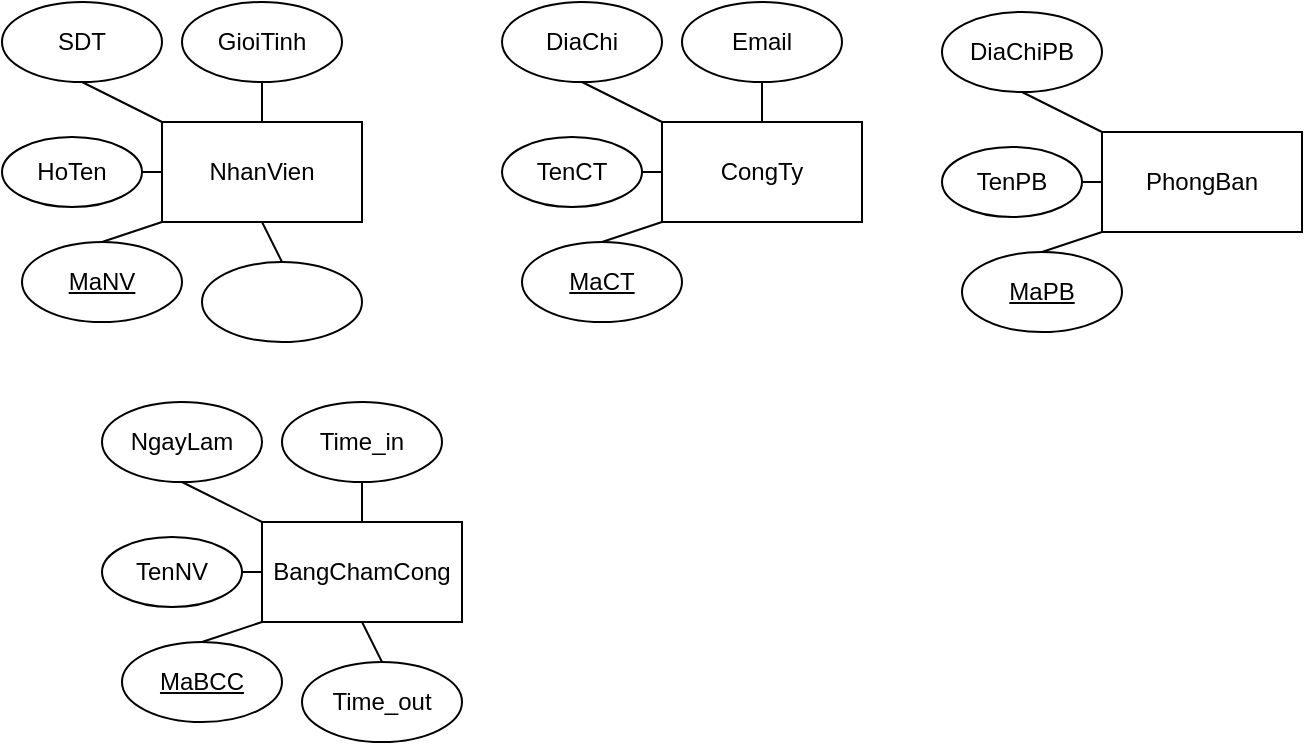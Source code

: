 <mxfile version="26.2.9" pages="2">
  <diagram name="Trang-1" id="7et00IJPyykRwGStqNOX">
    <mxGraphModel dx="381" dy="375" grid="1" gridSize="10" guides="1" tooltips="1" connect="1" arrows="1" fold="1" page="1" pageScale="1" pageWidth="1169" pageHeight="827" math="0" shadow="0">
      <root>
        <mxCell id="0" />
        <mxCell id="1" parent="0" />
        <mxCell id="NXFoykUeZxpfGxxU2qMb-1" value="NhanVien" style="rounded=0;whiteSpace=wrap;html=1;" vertex="1" parent="1">
          <mxGeometry x="90" y="80" width="100" height="50" as="geometry" />
        </mxCell>
        <mxCell id="NXFoykUeZxpfGxxU2qMb-2" value="" style="endArrow=none;html=1;rounded=0;entryX=0;entryY=1;entryDx=0;entryDy=0;exitX=0.5;exitY=0;exitDx=0;exitDy=0;" edge="1" parent="1" source="NXFoykUeZxpfGxxU2qMb-3" target="NXFoykUeZxpfGxxU2qMb-1">
          <mxGeometry width="50" height="50" relative="1" as="geometry">
            <mxPoint x="50" y="160" as="sourcePoint" />
            <mxPoint x="190" y="120" as="targetPoint" />
          </mxGeometry>
        </mxCell>
        <mxCell id="NXFoykUeZxpfGxxU2qMb-3" value="&lt;u&gt;MaNV&lt;/u&gt;" style="ellipse;whiteSpace=wrap;html=1;" vertex="1" parent="1">
          <mxGeometry x="20" y="140" width="80" height="40" as="geometry" />
        </mxCell>
        <mxCell id="NXFoykUeZxpfGxxU2qMb-4" value="" style="endArrow=none;html=1;rounded=0;exitX=0;exitY=0.5;exitDx=0;exitDy=0;" edge="1" parent="1" source="NXFoykUeZxpfGxxU2qMb-1" target="NXFoykUeZxpfGxxU2qMb-5">
          <mxGeometry width="50" height="50" relative="1" as="geometry">
            <mxPoint x="140" y="170" as="sourcePoint" />
            <mxPoint x="60" y="105" as="targetPoint" />
          </mxGeometry>
        </mxCell>
        <mxCell id="NXFoykUeZxpfGxxU2qMb-5" value="HoTen" style="ellipse;whiteSpace=wrap;html=1;" vertex="1" parent="1">
          <mxGeometry x="10" y="87.5" width="70" height="35" as="geometry" />
        </mxCell>
        <mxCell id="NXFoykUeZxpfGxxU2qMb-6" value="" style="endArrow=none;html=1;rounded=0;entryX=0;entryY=0;entryDx=0;entryDy=0;exitX=0.5;exitY=1;exitDx=0;exitDy=0;" edge="1" parent="1" source="NXFoykUeZxpfGxxU2qMb-7" target="NXFoykUeZxpfGxxU2qMb-1">
          <mxGeometry width="50" height="50" relative="1" as="geometry">
            <mxPoint x="60" y="60" as="sourcePoint" />
            <mxPoint x="190" y="120" as="targetPoint" />
          </mxGeometry>
        </mxCell>
        <mxCell id="NXFoykUeZxpfGxxU2qMb-7" value="SDT" style="ellipse;whiteSpace=wrap;html=1;" vertex="1" parent="1">
          <mxGeometry x="10" y="20" width="80" height="40" as="geometry" />
        </mxCell>
        <mxCell id="NXFoykUeZxpfGxxU2qMb-8" value="" style="endArrow=none;html=1;rounded=0;exitX=0.5;exitY=0;exitDx=0;exitDy=0;entryX=0.5;entryY=1;entryDx=0;entryDy=0;" edge="1" parent="1" source="NXFoykUeZxpfGxxU2qMb-1" target="NXFoykUeZxpfGxxU2qMb-10">
          <mxGeometry width="50" height="50" relative="1" as="geometry">
            <mxPoint x="140" y="170" as="sourcePoint" />
            <mxPoint x="144" y="60" as="targetPoint" />
          </mxGeometry>
        </mxCell>
        <mxCell id="NXFoykUeZxpfGxxU2qMb-10" value="GioiTinh" style="ellipse;whiteSpace=wrap;html=1;" vertex="1" parent="1">
          <mxGeometry x="100" y="20" width="80" height="40" as="geometry" />
        </mxCell>
        <mxCell id="NXFoykUeZxpfGxxU2qMb-11" value="" style="ellipse;whiteSpace=wrap;html=1;" vertex="1" parent="1">
          <mxGeometry x="110" y="150" width="80" height="40" as="geometry" />
        </mxCell>
        <mxCell id="NXFoykUeZxpfGxxU2qMb-12" value="" style="endArrow=none;html=1;rounded=0;entryX=0.5;entryY=1;entryDx=0;entryDy=0;exitX=0.5;exitY=0;exitDx=0;exitDy=0;" edge="1" parent="1" source="NXFoykUeZxpfGxxU2qMb-11" target="NXFoykUeZxpfGxxU2qMb-1">
          <mxGeometry width="50" height="50" relative="1" as="geometry">
            <mxPoint x="140" y="170" as="sourcePoint" />
            <mxPoint x="190" y="120" as="targetPoint" />
          </mxGeometry>
        </mxCell>
        <mxCell id="NXFoykUeZxpfGxxU2qMb-13" value="CongTy" style="rounded=0;whiteSpace=wrap;html=1;" vertex="1" parent="1">
          <mxGeometry x="340" y="80" width="100" height="50" as="geometry" />
        </mxCell>
        <mxCell id="NXFoykUeZxpfGxxU2qMb-14" value="" style="endArrow=none;html=1;rounded=0;entryX=0;entryY=1;entryDx=0;entryDy=0;exitX=0.5;exitY=0;exitDx=0;exitDy=0;" edge="1" source="NXFoykUeZxpfGxxU2qMb-15" target="NXFoykUeZxpfGxxU2qMb-13" parent="1">
          <mxGeometry width="50" height="50" relative="1" as="geometry">
            <mxPoint x="300" y="160" as="sourcePoint" />
            <mxPoint x="440" y="120" as="targetPoint" />
          </mxGeometry>
        </mxCell>
        <mxCell id="NXFoykUeZxpfGxxU2qMb-15" value="&lt;u&gt;MaCT&lt;/u&gt;" style="ellipse;whiteSpace=wrap;html=1;" vertex="1" parent="1">
          <mxGeometry x="270" y="140" width="80" height="40" as="geometry" />
        </mxCell>
        <mxCell id="NXFoykUeZxpfGxxU2qMb-16" value="" style="endArrow=none;html=1;rounded=0;exitX=0;exitY=0.5;exitDx=0;exitDy=0;" edge="1" source="NXFoykUeZxpfGxxU2qMb-13" target="NXFoykUeZxpfGxxU2qMb-17" parent="1">
          <mxGeometry width="50" height="50" relative="1" as="geometry">
            <mxPoint x="390" y="170" as="sourcePoint" />
            <mxPoint x="310" y="105" as="targetPoint" />
          </mxGeometry>
        </mxCell>
        <mxCell id="NXFoykUeZxpfGxxU2qMb-17" value="TenCT" style="ellipse;whiteSpace=wrap;html=1;" vertex="1" parent="1">
          <mxGeometry x="260" y="87.5" width="70" height="35" as="geometry" />
        </mxCell>
        <mxCell id="NXFoykUeZxpfGxxU2qMb-18" value="" style="endArrow=none;html=1;rounded=0;entryX=0;entryY=0;entryDx=0;entryDy=0;exitX=0.5;exitY=1;exitDx=0;exitDy=0;" edge="1" source="NXFoykUeZxpfGxxU2qMb-19" target="NXFoykUeZxpfGxxU2qMb-13" parent="1">
          <mxGeometry width="50" height="50" relative="1" as="geometry">
            <mxPoint x="310" y="60" as="sourcePoint" />
            <mxPoint x="440" y="120" as="targetPoint" />
          </mxGeometry>
        </mxCell>
        <mxCell id="NXFoykUeZxpfGxxU2qMb-19" value="DiaChi" style="ellipse;whiteSpace=wrap;html=1;" vertex="1" parent="1">
          <mxGeometry x="260" y="20" width="80" height="40" as="geometry" />
        </mxCell>
        <mxCell id="NXFoykUeZxpfGxxU2qMb-20" value="" style="endArrow=none;html=1;rounded=0;exitX=0.5;exitY=0;exitDx=0;exitDy=0;entryX=0.5;entryY=1;entryDx=0;entryDy=0;" edge="1" source="NXFoykUeZxpfGxxU2qMb-13" target="NXFoykUeZxpfGxxU2qMb-21" parent="1">
          <mxGeometry width="50" height="50" relative="1" as="geometry">
            <mxPoint x="390" y="170" as="sourcePoint" />
            <mxPoint x="394" y="60" as="targetPoint" />
          </mxGeometry>
        </mxCell>
        <mxCell id="NXFoykUeZxpfGxxU2qMb-21" value="Email" style="ellipse;whiteSpace=wrap;html=1;" vertex="1" parent="1">
          <mxGeometry x="350" y="20" width="80" height="40" as="geometry" />
        </mxCell>
        <mxCell id="NXFoykUeZxpfGxxU2qMb-24" value="PhongBan" style="rounded=0;whiteSpace=wrap;html=1;" vertex="1" parent="1">
          <mxGeometry x="560" y="85" width="100" height="50" as="geometry" />
        </mxCell>
        <mxCell id="NXFoykUeZxpfGxxU2qMb-25" value="" style="endArrow=none;html=1;rounded=0;entryX=0;entryY=1;entryDx=0;entryDy=0;exitX=0.5;exitY=0;exitDx=0;exitDy=0;" edge="1" source="NXFoykUeZxpfGxxU2qMb-26" target="NXFoykUeZxpfGxxU2qMb-24" parent="1">
          <mxGeometry width="50" height="50" relative="1" as="geometry">
            <mxPoint x="520" y="165" as="sourcePoint" />
            <mxPoint x="660" y="125" as="targetPoint" />
          </mxGeometry>
        </mxCell>
        <mxCell id="NXFoykUeZxpfGxxU2qMb-26" value="&lt;u&gt;MaPB&lt;/u&gt;" style="ellipse;whiteSpace=wrap;html=1;" vertex="1" parent="1">
          <mxGeometry x="490" y="145" width="80" height="40" as="geometry" />
        </mxCell>
        <mxCell id="NXFoykUeZxpfGxxU2qMb-27" value="" style="endArrow=none;html=1;rounded=0;exitX=0;exitY=0.5;exitDx=0;exitDy=0;" edge="1" source="NXFoykUeZxpfGxxU2qMb-24" target="NXFoykUeZxpfGxxU2qMb-28" parent="1">
          <mxGeometry width="50" height="50" relative="1" as="geometry">
            <mxPoint x="610" y="175" as="sourcePoint" />
            <mxPoint x="530" y="110" as="targetPoint" />
          </mxGeometry>
        </mxCell>
        <mxCell id="NXFoykUeZxpfGxxU2qMb-28" value="TenPB" style="ellipse;whiteSpace=wrap;html=1;" vertex="1" parent="1">
          <mxGeometry x="480" y="92.5" width="70" height="35" as="geometry" />
        </mxCell>
        <mxCell id="NXFoykUeZxpfGxxU2qMb-29" value="" style="endArrow=none;html=1;rounded=0;entryX=0;entryY=0;entryDx=0;entryDy=0;exitX=0.5;exitY=1;exitDx=0;exitDy=0;" edge="1" source="NXFoykUeZxpfGxxU2qMb-30" target="NXFoykUeZxpfGxxU2qMb-24" parent="1">
          <mxGeometry width="50" height="50" relative="1" as="geometry">
            <mxPoint x="530" y="65" as="sourcePoint" />
            <mxPoint x="660" y="125" as="targetPoint" />
          </mxGeometry>
        </mxCell>
        <mxCell id="NXFoykUeZxpfGxxU2qMb-30" value="DiaChiPB" style="ellipse;whiteSpace=wrap;html=1;" vertex="1" parent="1">
          <mxGeometry x="480" y="25" width="80" height="40" as="geometry" />
        </mxCell>
        <mxCell id="NXFoykUeZxpfGxxU2qMb-33" value="BangChamCong" style="rounded=0;whiteSpace=wrap;html=1;" vertex="1" parent="1">
          <mxGeometry x="140" y="280" width="100" height="50" as="geometry" />
        </mxCell>
        <mxCell id="NXFoykUeZxpfGxxU2qMb-34" value="" style="endArrow=none;html=1;rounded=0;entryX=0;entryY=1;entryDx=0;entryDy=0;exitX=0.5;exitY=0;exitDx=0;exitDy=0;" edge="1" source="NXFoykUeZxpfGxxU2qMb-35" target="NXFoykUeZxpfGxxU2qMb-33" parent="1">
          <mxGeometry width="50" height="50" relative="1" as="geometry">
            <mxPoint x="100" y="360" as="sourcePoint" />
            <mxPoint x="240" y="320" as="targetPoint" />
          </mxGeometry>
        </mxCell>
        <mxCell id="NXFoykUeZxpfGxxU2qMb-35" value="&lt;u&gt;MaBCC&lt;/u&gt;" style="ellipse;whiteSpace=wrap;html=1;" vertex="1" parent="1">
          <mxGeometry x="70" y="340" width="80" height="40" as="geometry" />
        </mxCell>
        <mxCell id="NXFoykUeZxpfGxxU2qMb-36" value="" style="endArrow=none;html=1;rounded=0;exitX=0;exitY=0.5;exitDx=0;exitDy=0;" edge="1" source="NXFoykUeZxpfGxxU2qMb-33" target="NXFoykUeZxpfGxxU2qMb-37" parent="1">
          <mxGeometry width="50" height="50" relative="1" as="geometry">
            <mxPoint x="190" y="370" as="sourcePoint" />
            <mxPoint x="110" y="305" as="targetPoint" />
          </mxGeometry>
        </mxCell>
        <mxCell id="NXFoykUeZxpfGxxU2qMb-37" value="TenNV" style="ellipse;whiteSpace=wrap;html=1;" vertex="1" parent="1">
          <mxGeometry x="60" y="287.5" width="70" height="35" as="geometry" />
        </mxCell>
        <mxCell id="NXFoykUeZxpfGxxU2qMb-38" value="" style="endArrow=none;html=1;rounded=0;entryX=0;entryY=0;entryDx=0;entryDy=0;exitX=0.5;exitY=1;exitDx=0;exitDy=0;" edge="1" source="NXFoykUeZxpfGxxU2qMb-39" target="NXFoykUeZxpfGxxU2qMb-33" parent="1">
          <mxGeometry width="50" height="50" relative="1" as="geometry">
            <mxPoint x="110" y="260" as="sourcePoint" />
            <mxPoint x="240" y="320" as="targetPoint" />
          </mxGeometry>
        </mxCell>
        <mxCell id="NXFoykUeZxpfGxxU2qMb-39" value="NgayLam" style="ellipse;whiteSpace=wrap;html=1;" vertex="1" parent="1">
          <mxGeometry x="60" y="220" width="80" height="40" as="geometry" />
        </mxCell>
        <mxCell id="NXFoykUeZxpfGxxU2qMb-40" value="" style="endArrow=none;html=1;rounded=0;exitX=0.5;exitY=0;exitDx=0;exitDy=0;entryX=0.5;entryY=1;entryDx=0;entryDy=0;" edge="1" source="NXFoykUeZxpfGxxU2qMb-33" target="NXFoykUeZxpfGxxU2qMb-41" parent="1">
          <mxGeometry width="50" height="50" relative="1" as="geometry">
            <mxPoint x="190" y="370" as="sourcePoint" />
            <mxPoint x="194" y="260" as="targetPoint" />
          </mxGeometry>
        </mxCell>
        <mxCell id="NXFoykUeZxpfGxxU2qMb-41" value="Time_in" style="ellipse;whiteSpace=wrap;html=1;" vertex="1" parent="1">
          <mxGeometry x="150" y="220" width="80" height="40" as="geometry" />
        </mxCell>
        <mxCell id="NXFoykUeZxpfGxxU2qMb-42" value="Time_out" style="ellipse;whiteSpace=wrap;html=1;" vertex="1" parent="1">
          <mxGeometry x="160" y="350" width="80" height="40" as="geometry" />
        </mxCell>
        <mxCell id="NXFoykUeZxpfGxxU2qMb-43" value="" style="endArrow=none;html=1;rounded=0;entryX=0.5;entryY=1;entryDx=0;entryDy=0;exitX=0.5;exitY=0;exitDx=0;exitDy=0;" edge="1" source="NXFoykUeZxpfGxxU2qMb-42" target="NXFoykUeZxpfGxxU2qMb-33" parent="1">
          <mxGeometry width="50" height="50" relative="1" as="geometry">
            <mxPoint x="190" y="370" as="sourcePoint" />
            <mxPoint x="240" y="320" as="targetPoint" />
          </mxGeometry>
        </mxCell>
      </root>
    </mxGraphModel>
  </diagram>
  <diagram id="JMGNxbEtxx1bysPvsZxZ" name="Trang-2">
    <mxGraphModel grid="1" page="1" gridSize="10" guides="1" tooltips="1" connect="1" arrows="1" fold="1" pageScale="1" pageWidth="1169" pageHeight="827" math="0" shadow="0">
      <root>
        <mxCell id="0" />
        <mxCell id="1" parent="0" />
        <mxCell id="pLH9TjfWcigbwT6SwB4h-11" value="&lt;font style=&quot;vertical-align: inherit;&quot;&gt;&lt;font style=&quot;vertical-align: inherit;&quot;&gt;Nhân viên&lt;/font&gt;&lt;/font&gt;" style="shape=table;startSize=30;container=1;collapsible=1;childLayout=tableLayout;fixedRows=1;rowLines=0;fontStyle=1;align=center;resizeLast=1;html=1;" vertex="1" parent="1">
          <mxGeometry x="190" y="120" width="180" height="150" as="geometry" />
        </mxCell>
        <mxCell id="pLH9TjfWcigbwT6SwB4h-12" value="" style="shape=tableRow;horizontal=0;startSize=0;swimlaneHead=0;swimlaneBody=0;fillColor=none;collapsible=0;dropTarget=0;points=[[0,0.5],[1,0.5]];portConstraint=eastwest;top=0;left=0;right=0;bottom=1;" vertex="1" parent="pLH9TjfWcigbwT6SwB4h-11">
          <mxGeometry y="30" width="180" height="30" as="geometry" />
        </mxCell>
        <mxCell id="pLH9TjfWcigbwT6SwB4h-13" value="PK" style="shape=partialRectangle;connectable=0;fillColor=none;top=0;left=0;bottom=0;right=0;fontStyle=1;overflow=hidden;whiteSpace=wrap;html=1;" vertex="1" parent="pLH9TjfWcigbwT6SwB4h-12">
          <mxGeometry width="30" height="30" as="geometry">
            <mxRectangle width="30" height="30" as="alternateBounds" />
          </mxGeometry>
        </mxCell>
        <mxCell id="pLH9TjfWcigbwT6SwB4h-14" value="&lt;font style=&quot;vertical-align: inherit;&quot;&gt;&lt;font style=&quot;vertical-align: inherit;&quot;&gt;&amp;nbsp;Mã NV&lt;/font&gt;&lt;/font&gt;" style="shape=partialRectangle;connectable=0;fillColor=none;top=0;left=0;bottom=0;right=0;align=left;spacingLeft=6;fontStyle=5;overflow=hidden;whiteSpace=wrap;html=1;" vertex="1" parent="pLH9TjfWcigbwT6SwB4h-12">
          <mxGeometry x="30" width="150" height="30" as="geometry">
            <mxRectangle width="150" height="30" as="alternateBounds" />
          </mxGeometry>
        </mxCell>
        <mxCell id="pLH9TjfWcigbwT6SwB4h-15" value="" style="shape=tableRow;horizontal=0;startSize=0;swimlaneHead=0;swimlaneBody=0;fillColor=none;collapsible=0;dropTarget=0;points=[[0,0.5],[1,0.5]];portConstraint=eastwest;top=0;left=0;right=0;bottom=0;" vertex="1" parent="pLH9TjfWcigbwT6SwB4h-11">
          <mxGeometry y="60" width="180" height="30" as="geometry" />
        </mxCell>
        <mxCell id="pLH9TjfWcigbwT6SwB4h-16" value="" style="shape=partialRectangle;connectable=0;fillColor=none;top=0;left=0;bottom=0;right=0;editable=1;overflow=hidden;whiteSpace=wrap;html=1;" vertex="1" parent="pLH9TjfWcigbwT6SwB4h-15">
          <mxGeometry width="30" height="30" as="geometry">
            <mxRectangle width="30" height="30" as="alternateBounds" />
          </mxGeometry>
        </mxCell>
        <mxCell id="pLH9TjfWcigbwT6SwB4h-17" value="&lt;font style=&quot;vertical-align: inherit;&quot;&gt;&lt;font style=&quot;vertical-align: inherit;&quot;&gt;Tên NV&lt;/font&gt;&lt;/font&gt;" style="shape=partialRectangle;connectable=0;fillColor=none;top=0;left=0;bottom=0;right=0;align=left;spacingLeft=6;overflow=hidden;whiteSpace=wrap;html=1;" vertex="1" parent="pLH9TjfWcigbwT6SwB4h-15">
          <mxGeometry x="30" width="150" height="30" as="geometry">
            <mxRectangle width="150" height="30" as="alternateBounds" />
          </mxGeometry>
        </mxCell>
        <mxCell id="pLH9TjfWcigbwT6SwB4h-18" value="" style="shape=tableRow;horizontal=0;startSize=0;swimlaneHead=0;swimlaneBody=0;fillColor=none;collapsible=0;dropTarget=0;points=[[0,0.5],[1,0.5]];portConstraint=eastwest;top=0;left=0;right=0;bottom=0;" vertex="1" parent="pLH9TjfWcigbwT6SwB4h-11">
          <mxGeometry y="90" width="180" height="30" as="geometry" />
        </mxCell>
        <mxCell id="pLH9TjfWcigbwT6SwB4h-19" value="" style="shape=partialRectangle;connectable=0;fillColor=none;top=0;left=0;bottom=0;right=0;editable=1;overflow=hidden;whiteSpace=wrap;html=1;" vertex="1" parent="pLH9TjfWcigbwT6SwB4h-18">
          <mxGeometry width="30" height="30" as="geometry">
            <mxRectangle width="30" height="30" as="alternateBounds" />
          </mxGeometry>
        </mxCell>
        <mxCell id="pLH9TjfWcigbwT6SwB4h-20" value="&lt;font style=&quot;vertical-align: inherit;&quot;&gt;&lt;font style=&quot;vertical-align: inherit;&quot;&gt;Chức vụ&lt;/font&gt;&lt;/font&gt;" style="shape=partialRectangle;connectable=0;fillColor=none;top=0;left=0;bottom=0;right=0;align=left;spacingLeft=6;overflow=hidden;whiteSpace=wrap;html=1;" vertex="1" parent="pLH9TjfWcigbwT6SwB4h-18">
          <mxGeometry x="30" width="150" height="30" as="geometry">
            <mxRectangle width="150" height="30" as="alternateBounds" />
          </mxGeometry>
        </mxCell>
        <mxCell id="pLH9TjfWcigbwT6SwB4h-21" value="" style="shape=tableRow;horizontal=0;startSize=0;swimlaneHead=0;swimlaneBody=0;fillColor=none;collapsible=0;dropTarget=0;points=[[0,0.5],[1,0.5]];portConstraint=eastwest;top=0;left=0;right=0;bottom=0;" vertex="1" parent="pLH9TjfWcigbwT6SwB4h-11">
          <mxGeometry y="120" width="180" height="30" as="geometry" />
        </mxCell>
        <mxCell id="pLH9TjfWcigbwT6SwB4h-22" value="" style="shape=partialRectangle;connectable=0;fillColor=none;top=0;left=0;bottom=0;right=0;editable=1;overflow=hidden;whiteSpace=wrap;html=1;" vertex="1" parent="pLH9TjfWcigbwT6SwB4h-21">
          <mxGeometry width="30" height="30" as="geometry">
            <mxRectangle width="30" height="30" as="alternateBounds" />
          </mxGeometry>
        </mxCell>
        <mxCell id="pLH9TjfWcigbwT6SwB4h-23" value="&lt;font style=&quot;vertical-align: inherit;&quot;&gt;&lt;font style=&quot;vertical-align: inherit;&quot;&gt;Hàng 3&lt;/font&gt;&lt;/font&gt;" style="shape=partialRectangle;connectable=0;fillColor=none;top=0;left=0;bottom=0;right=0;align=left;spacingLeft=6;overflow=hidden;whiteSpace=wrap;html=1;" vertex="1" parent="pLH9TjfWcigbwT6SwB4h-21">
          <mxGeometry x="30" width="150" height="30" as="geometry">
            <mxRectangle width="150" height="30" as="alternateBounds" />
          </mxGeometry>
        </mxCell>
      </root>
    </mxGraphModel>
  </diagram>
</mxfile>
